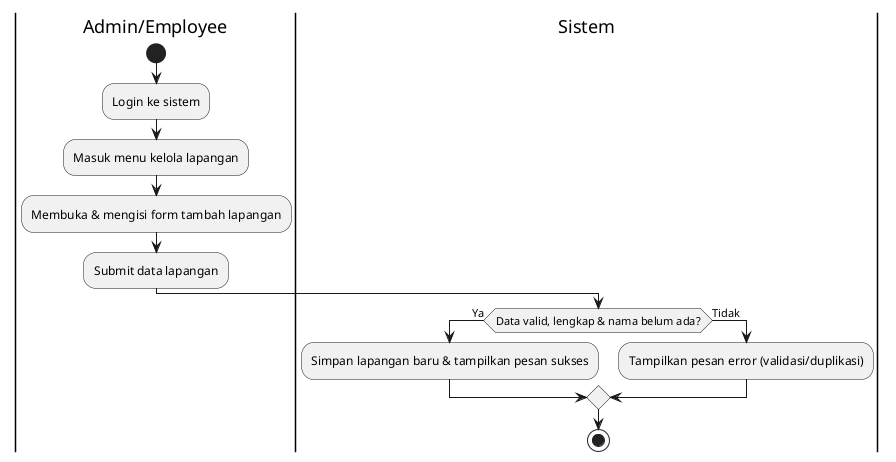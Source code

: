 @startuml
|Admin/Employee|
start
:Login ke sistem;
:Masuk menu kelola lapangan;
:Membuka & mengisi form tambah lapangan;
:Submit data lapangan;

|Sistem|
if (Data valid, lengkap & nama belum ada?) then (Ya)
  :Simpan lapangan baru & tampilkan pesan sukses;
else (Tidak)
  :Tampilkan pesan error (validasi/duplikasi);
endif
stop
@enduml